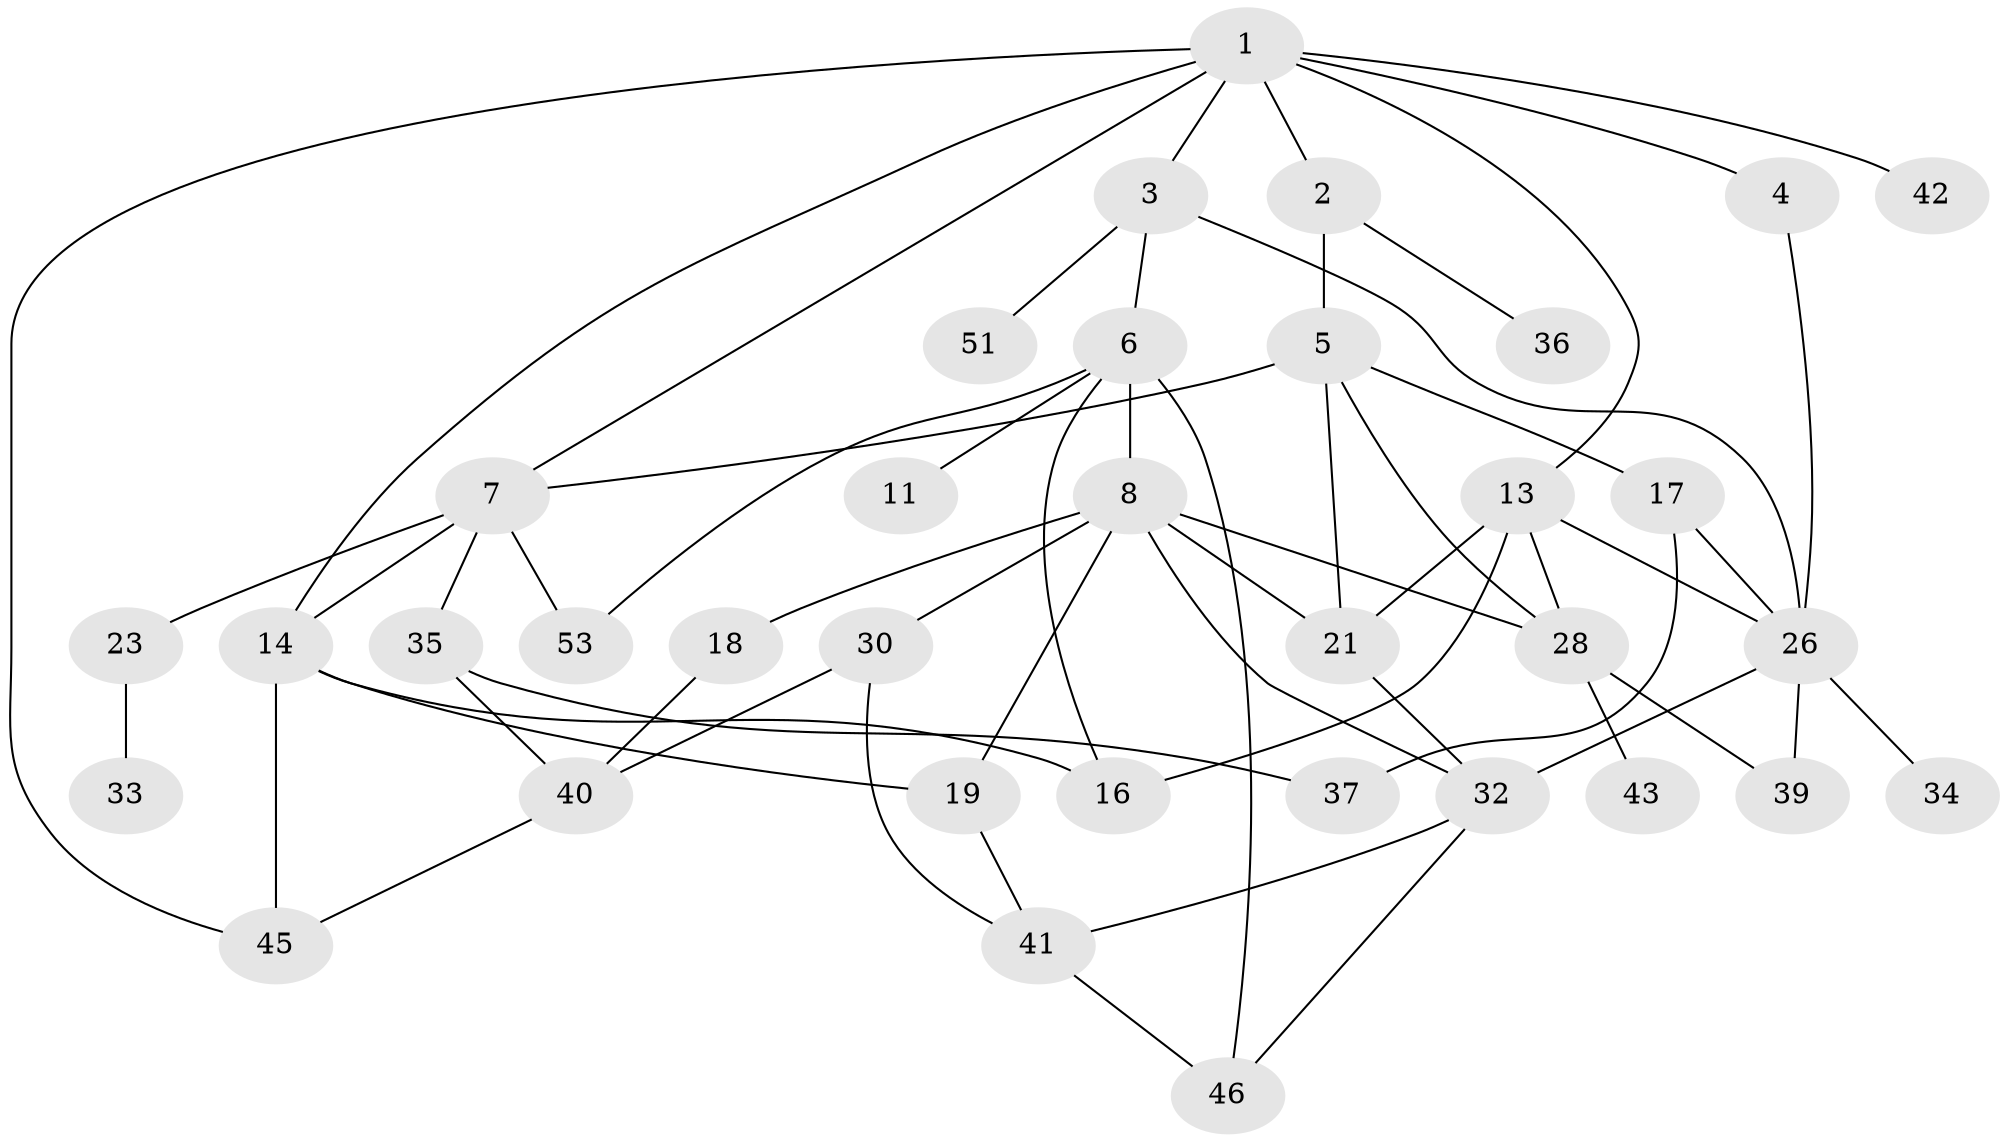 // Generated by graph-tools (version 1.1) at 2025/23/03/03/25 07:23:32]
// undirected, 35 vertices, 59 edges
graph export_dot {
graph [start="1"]
  node [color=gray90,style=filled];
  1 [super="+15"];
  2 [super="+49"];
  3 [super="+29"];
  4;
  5 [super="+27"];
  6 [super="+10"];
  7 [super="+12"];
  8 [super="+9"];
  11;
  13 [super="+31"];
  14 [super="+52"];
  16;
  17 [super="+20"];
  18 [super="+44"];
  19 [super="+24"];
  21 [super="+22"];
  23 [super="+25"];
  26 [super="+38"];
  28 [super="+47"];
  30 [super="+48"];
  32;
  33;
  34;
  35 [super="+50"];
  36;
  37;
  39;
  40 [super="+54"];
  41;
  42;
  43;
  45 [super="+55"];
  46;
  51;
  53;
  1 -- 2;
  1 -- 3;
  1 -- 4;
  1 -- 7;
  1 -- 13;
  1 -- 42;
  1 -- 45;
  1 -- 14;
  2 -- 5;
  2 -- 36;
  3 -- 6;
  3 -- 26;
  3 -- 51;
  4 -- 26;
  5 -- 17;
  5 -- 21 [weight=2];
  5 -- 28;
  5 -- 7;
  6 -- 8;
  6 -- 11;
  6 -- 46;
  6 -- 16;
  6 -- 53;
  7 -- 23;
  7 -- 35;
  7 -- 53;
  7 -- 14;
  8 -- 18;
  8 -- 21;
  8 -- 30;
  8 -- 32;
  8 -- 19;
  8 -- 28;
  13 -- 28;
  13 -- 16;
  13 -- 26;
  13 -- 21;
  14 -- 19;
  14 -- 45;
  14 -- 16;
  17 -- 26;
  17 -- 37;
  18 -- 40;
  19 -- 41;
  21 -- 32;
  23 -- 33;
  26 -- 32;
  26 -- 34;
  26 -- 39;
  28 -- 43;
  28 -- 39;
  30 -- 40;
  30 -- 41;
  32 -- 46;
  32 -- 41;
  35 -- 40;
  35 -- 37;
  40 -- 45;
  41 -- 46;
}
